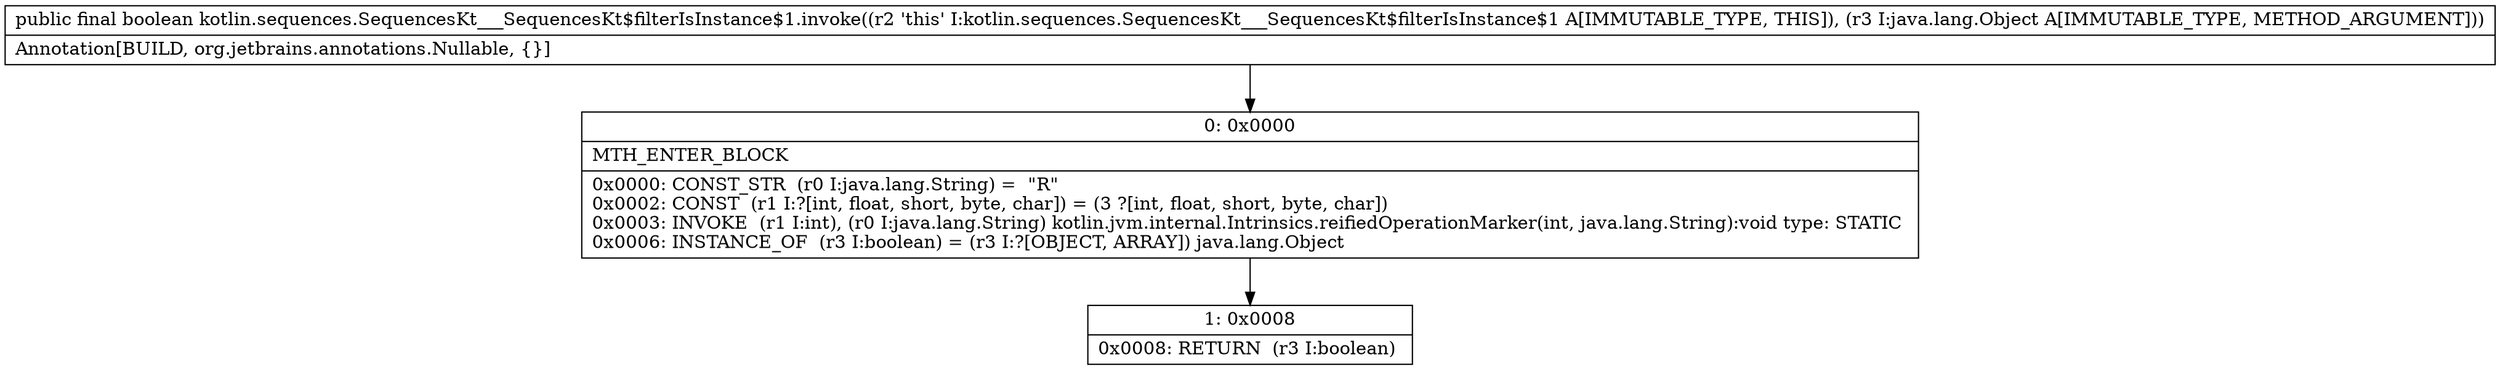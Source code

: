 digraph "CFG forkotlin.sequences.SequencesKt___SequencesKt$filterIsInstance$1.invoke(Ljava\/lang\/Object;)Z" {
Node_0 [shape=record,label="{0\:\ 0x0000|MTH_ENTER_BLOCK\l|0x0000: CONST_STR  (r0 I:java.lang.String) =  \"R\" \l0x0002: CONST  (r1 I:?[int, float, short, byte, char]) = (3 ?[int, float, short, byte, char]) \l0x0003: INVOKE  (r1 I:int), (r0 I:java.lang.String) kotlin.jvm.internal.Intrinsics.reifiedOperationMarker(int, java.lang.String):void type: STATIC \l0x0006: INSTANCE_OF  (r3 I:boolean) = (r3 I:?[OBJECT, ARRAY]) java.lang.Object \l}"];
Node_1 [shape=record,label="{1\:\ 0x0008|0x0008: RETURN  (r3 I:boolean) \l}"];
MethodNode[shape=record,label="{public final boolean kotlin.sequences.SequencesKt___SequencesKt$filterIsInstance$1.invoke((r2 'this' I:kotlin.sequences.SequencesKt___SequencesKt$filterIsInstance$1 A[IMMUTABLE_TYPE, THIS]), (r3 I:java.lang.Object A[IMMUTABLE_TYPE, METHOD_ARGUMENT]))  | Annotation[BUILD, org.jetbrains.annotations.Nullable, \{\}]\l}"];
MethodNode -> Node_0;
Node_0 -> Node_1;
}

